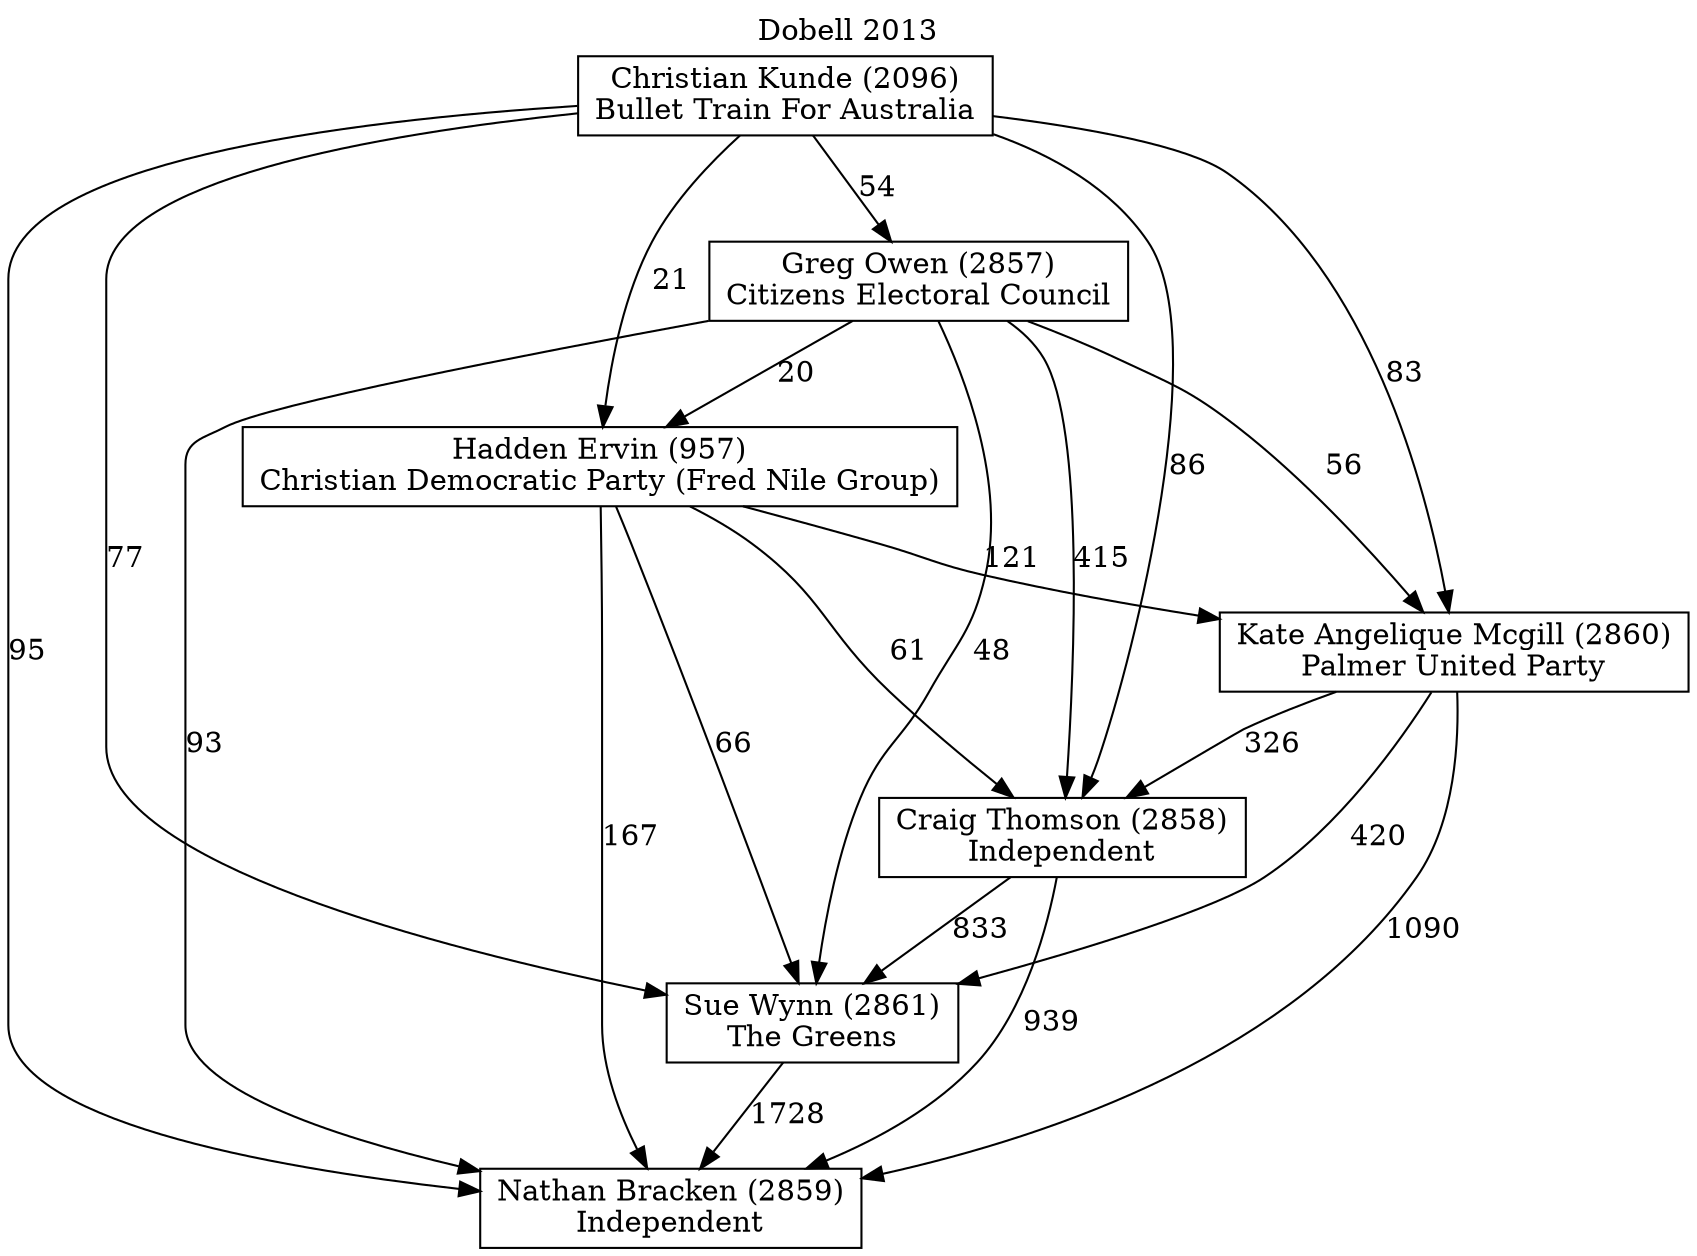 // House preference flow
digraph "Nathan Bracken (2859)_Dobell_2013" {
	graph [label="Dobell 2013" labelloc=t mclimit=10]
	node [shape=box]
	"Nathan Bracken (2859)" [label="Nathan Bracken (2859)
Independent"]
	"Sue Wynn (2861)" [label="Sue Wynn (2861)
The Greens"]
	"Craig Thomson (2858)" [label="Craig Thomson (2858)
Independent"]
	"Kate Angelique Mcgill (2860)" [label="Kate Angelique Mcgill (2860)
Palmer United Party"]
	"Hadden Ervin (957)" [label="Hadden Ervin (957)
Christian Democratic Party (Fred Nile Group)"]
	"Greg Owen (2857)" [label="Greg Owen (2857)
Citizens Electoral Council"]
	"Christian Kunde (2096)" [label="Christian Kunde (2096)
Bullet Train For Australia"]
	"Sue Wynn (2861)" -> "Nathan Bracken (2859)" [label=1728]
	"Craig Thomson (2858)" -> "Sue Wynn (2861)" [label=833]
	"Kate Angelique Mcgill (2860)" -> "Craig Thomson (2858)" [label=326]
	"Hadden Ervin (957)" -> "Kate Angelique Mcgill (2860)" [label=121]
	"Greg Owen (2857)" -> "Hadden Ervin (957)" [label=20]
	"Christian Kunde (2096)" -> "Greg Owen (2857)" [label=54]
	"Craig Thomson (2858)" -> "Nathan Bracken (2859)" [label=939]
	"Kate Angelique Mcgill (2860)" -> "Nathan Bracken (2859)" [label=1090]
	"Hadden Ervin (957)" -> "Nathan Bracken (2859)" [label=167]
	"Greg Owen (2857)" -> "Nathan Bracken (2859)" [label=93]
	"Christian Kunde (2096)" -> "Nathan Bracken (2859)" [label=95]
	"Christian Kunde (2096)" -> "Hadden Ervin (957)" [label=21]
	"Greg Owen (2857)" -> "Kate Angelique Mcgill (2860)" [label=56]
	"Christian Kunde (2096)" -> "Kate Angelique Mcgill (2860)" [label=83]
	"Hadden Ervin (957)" -> "Craig Thomson (2858)" [label=61]
	"Greg Owen (2857)" -> "Craig Thomson (2858)" [label=415]
	"Christian Kunde (2096)" -> "Craig Thomson (2858)" [label=86]
	"Kate Angelique Mcgill (2860)" -> "Sue Wynn (2861)" [label=420]
	"Hadden Ervin (957)" -> "Sue Wynn (2861)" [label=66]
	"Greg Owen (2857)" -> "Sue Wynn (2861)" [label=48]
	"Christian Kunde (2096)" -> "Sue Wynn (2861)" [label=77]
}
